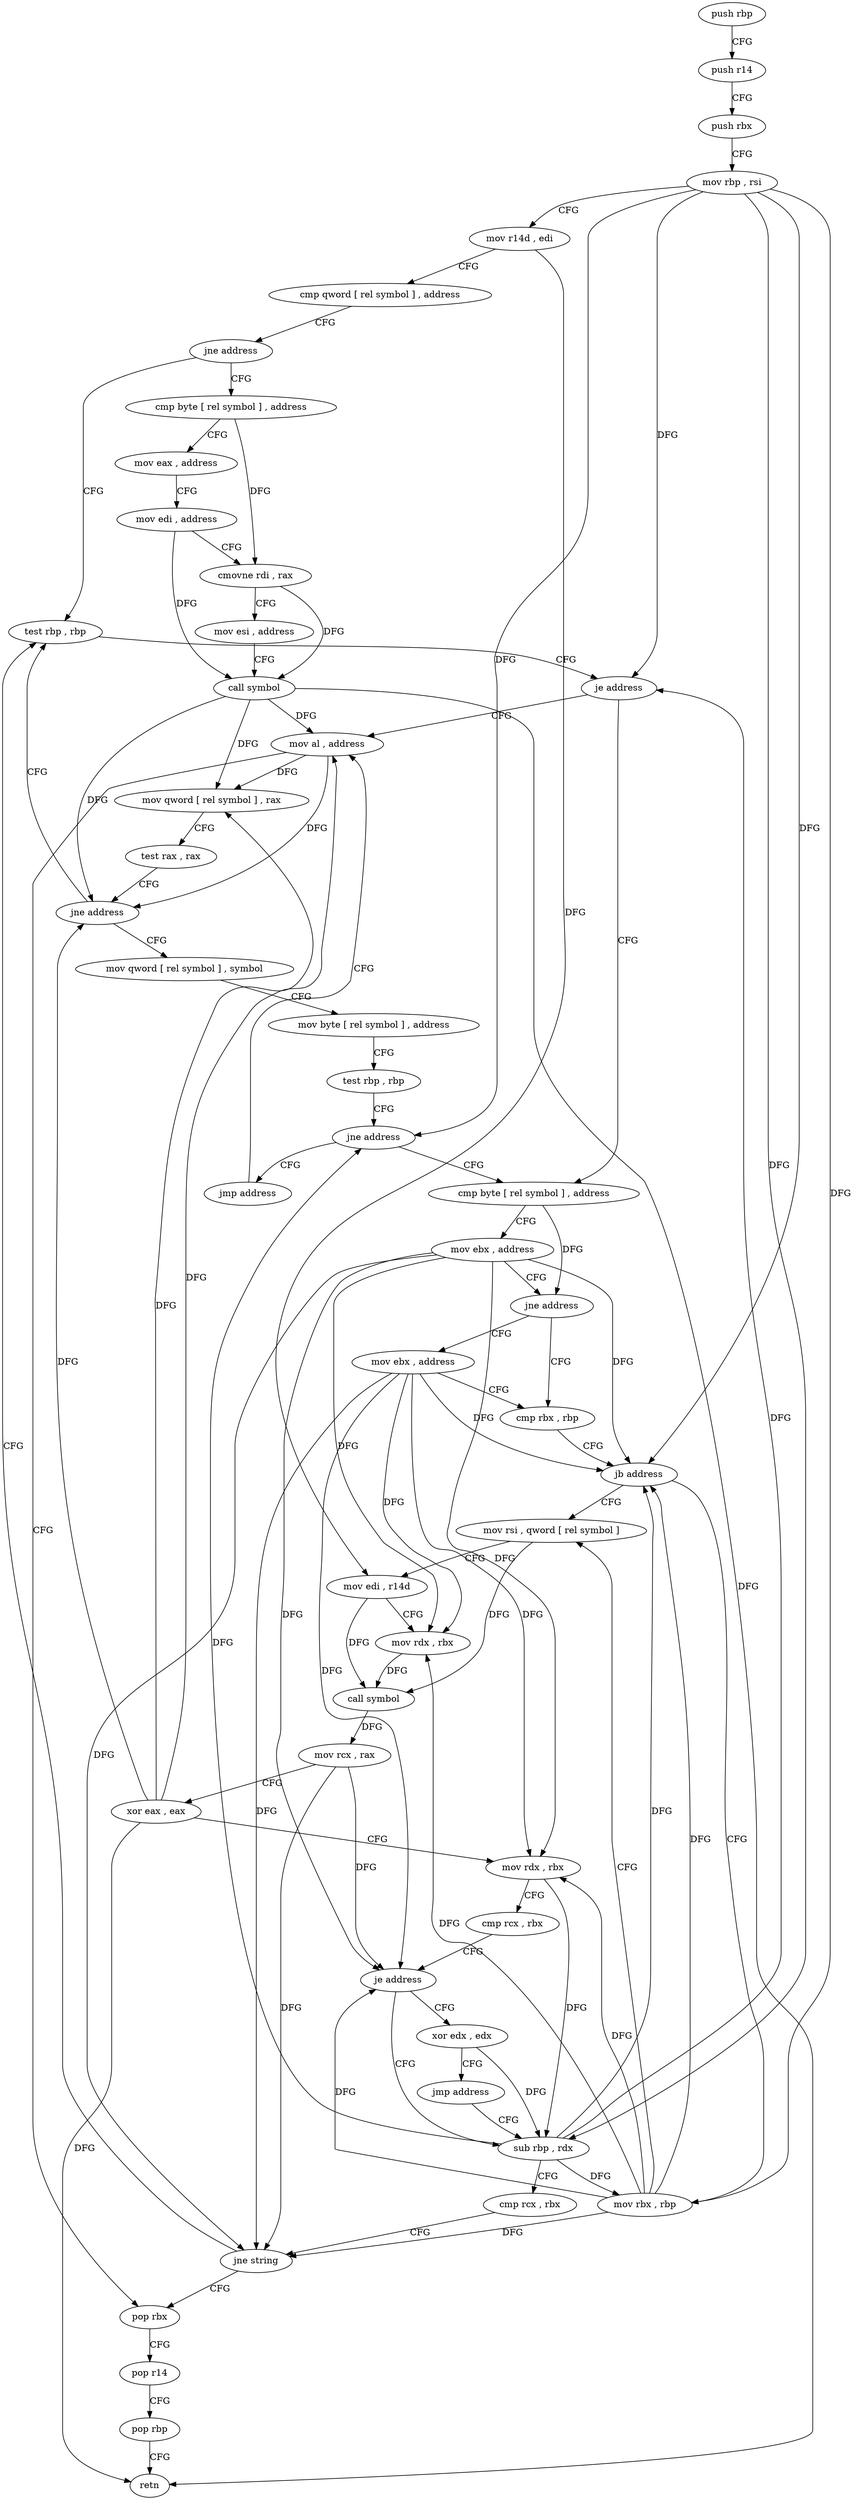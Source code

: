 digraph "func" {
"4228528" [label = "push rbp" ]
"4228529" [label = "push r14" ]
"4228531" [label = "push rbx" ]
"4228532" [label = "mov rbp , rsi" ]
"4228535" [label = "mov r14d , edi" ]
"4228538" [label = "cmp qword [ rel symbol ] , address" ]
"4228546" [label = "jne address" ]
"4228632" [label = "test rbp , rbp" ]
"4228548" [label = "cmp byte [ rel symbol ] , address" ]
"4228635" [label = "je address" ]
"4228699" [label = "mov al , address" ]
"4228637" [label = "cmp byte [ rel symbol ] , address" ]
"4228555" [label = "mov eax , address" ]
"4228560" [label = "mov edi , address" ]
"4228565" [label = "cmovne rdi , rax" ]
"4228569" [label = "mov esi , address" ]
"4228574" [label = "call symbol" ]
"4228579" [label = "mov qword [ rel symbol ] , rax" ]
"4228586" [label = "test rax , rax" ]
"4228589" [label = "jne address" ]
"4228591" [label = "mov qword [ rel symbol ] , symbol" ]
"4228701" [label = "pop rbx" ]
"4228644" [label = "mov ebx , address" ]
"4228649" [label = "jne address" ]
"4228656" [label = "cmp rbx , rbp" ]
"4228651" [label = "mov ebx , address" ]
"4228602" [label = "mov byte [ rel symbol ] , address" ]
"4228609" [label = "test rbp , rbp" ]
"4228612" [label = "jne address" ]
"4228614" [label = "jmp address" ]
"4228659" [label = "jb address" ]
"4228664" [label = "mov rsi , qword [ rel symbol ]" ]
"4228661" [label = "mov rbx , rbp" ]
"4228671" [label = "mov edi , r14d" ]
"4228674" [label = "mov rdx , rbx" ]
"4228677" [label = "call symbol" ]
"4228682" [label = "mov rcx , rax" ]
"4228685" [label = "xor eax , eax" ]
"4228687" [label = "mov rdx , rbx" ]
"4228690" [label = "cmp rcx , rbx" ]
"4228693" [label = "je address" ]
"4228624" [label = "sub rbp , rdx" ]
"4228695" [label = "xor edx , edx" ]
"4228627" [label = "cmp rcx , rbx" ]
"4228630" [label = "jne string" ]
"4228697" [label = "jmp address" ]
"4228702" [label = "pop r14" ]
"4228704" [label = "pop rbp" ]
"4228705" [label = "retn" ]
"4228528" -> "4228529" [ label = "CFG" ]
"4228529" -> "4228531" [ label = "CFG" ]
"4228531" -> "4228532" [ label = "CFG" ]
"4228532" -> "4228535" [ label = "CFG" ]
"4228532" -> "4228635" [ label = "DFG" ]
"4228532" -> "4228659" [ label = "DFG" ]
"4228532" -> "4228612" [ label = "DFG" ]
"4228532" -> "4228661" [ label = "DFG" ]
"4228532" -> "4228624" [ label = "DFG" ]
"4228535" -> "4228538" [ label = "CFG" ]
"4228535" -> "4228671" [ label = "DFG" ]
"4228538" -> "4228546" [ label = "CFG" ]
"4228546" -> "4228632" [ label = "CFG" ]
"4228546" -> "4228548" [ label = "CFG" ]
"4228632" -> "4228635" [ label = "CFG" ]
"4228548" -> "4228555" [ label = "CFG" ]
"4228548" -> "4228565" [ label = "DFG" ]
"4228635" -> "4228699" [ label = "CFG" ]
"4228635" -> "4228637" [ label = "CFG" ]
"4228699" -> "4228701" [ label = "CFG" ]
"4228699" -> "4228579" [ label = "DFG" ]
"4228699" -> "4228589" [ label = "DFG" ]
"4228637" -> "4228644" [ label = "CFG" ]
"4228637" -> "4228649" [ label = "DFG" ]
"4228555" -> "4228560" [ label = "CFG" ]
"4228560" -> "4228565" [ label = "CFG" ]
"4228560" -> "4228574" [ label = "DFG" ]
"4228565" -> "4228569" [ label = "CFG" ]
"4228565" -> "4228574" [ label = "DFG" ]
"4228569" -> "4228574" [ label = "CFG" ]
"4228574" -> "4228579" [ label = "DFG" ]
"4228574" -> "4228699" [ label = "DFG" ]
"4228574" -> "4228589" [ label = "DFG" ]
"4228574" -> "4228705" [ label = "DFG" ]
"4228579" -> "4228586" [ label = "CFG" ]
"4228586" -> "4228589" [ label = "CFG" ]
"4228589" -> "4228632" [ label = "CFG" ]
"4228589" -> "4228591" [ label = "CFG" ]
"4228591" -> "4228602" [ label = "CFG" ]
"4228701" -> "4228702" [ label = "CFG" ]
"4228644" -> "4228649" [ label = "CFG" ]
"4228644" -> "4228659" [ label = "DFG" ]
"4228644" -> "4228674" [ label = "DFG" ]
"4228644" -> "4228687" [ label = "DFG" ]
"4228644" -> "4228693" [ label = "DFG" ]
"4228644" -> "4228630" [ label = "DFG" ]
"4228649" -> "4228656" [ label = "CFG" ]
"4228649" -> "4228651" [ label = "CFG" ]
"4228656" -> "4228659" [ label = "CFG" ]
"4228651" -> "4228656" [ label = "CFG" ]
"4228651" -> "4228659" [ label = "DFG" ]
"4228651" -> "4228674" [ label = "DFG" ]
"4228651" -> "4228687" [ label = "DFG" ]
"4228651" -> "4228693" [ label = "DFG" ]
"4228651" -> "4228630" [ label = "DFG" ]
"4228602" -> "4228609" [ label = "CFG" ]
"4228609" -> "4228612" [ label = "CFG" ]
"4228612" -> "4228637" [ label = "CFG" ]
"4228612" -> "4228614" [ label = "CFG" ]
"4228614" -> "4228699" [ label = "CFG" ]
"4228659" -> "4228664" [ label = "CFG" ]
"4228659" -> "4228661" [ label = "CFG" ]
"4228664" -> "4228671" [ label = "CFG" ]
"4228664" -> "4228677" [ label = "DFG" ]
"4228661" -> "4228664" [ label = "CFG" ]
"4228661" -> "4228674" [ label = "DFG" ]
"4228661" -> "4228687" [ label = "DFG" ]
"4228661" -> "4228693" [ label = "DFG" ]
"4228661" -> "4228659" [ label = "DFG" ]
"4228661" -> "4228630" [ label = "DFG" ]
"4228671" -> "4228674" [ label = "CFG" ]
"4228671" -> "4228677" [ label = "DFG" ]
"4228674" -> "4228677" [ label = "DFG" ]
"4228677" -> "4228682" [ label = "DFG" ]
"4228682" -> "4228685" [ label = "CFG" ]
"4228682" -> "4228693" [ label = "DFG" ]
"4228682" -> "4228630" [ label = "DFG" ]
"4228685" -> "4228687" [ label = "CFG" ]
"4228685" -> "4228699" [ label = "DFG" ]
"4228685" -> "4228579" [ label = "DFG" ]
"4228685" -> "4228589" [ label = "DFG" ]
"4228685" -> "4228705" [ label = "DFG" ]
"4228687" -> "4228690" [ label = "CFG" ]
"4228687" -> "4228624" [ label = "DFG" ]
"4228690" -> "4228693" [ label = "CFG" ]
"4228693" -> "4228624" [ label = "CFG" ]
"4228693" -> "4228695" [ label = "CFG" ]
"4228624" -> "4228627" [ label = "CFG" ]
"4228624" -> "4228635" [ label = "DFG" ]
"4228624" -> "4228659" [ label = "DFG" ]
"4228624" -> "4228612" [ label = "DFG" ]
"4228624" -> "4228661" [ label = "DFG" ]
"4228695" -> "4228697" [ label = "CFG" ]
"4228695" -> "4228624" [ label = "DFG" ]
"4228627" -> "4228630" [ label = "CFG" ]
"4228630" -> "4228701" [ label = "CFG" ]
"4228630" -> "4228632" [ label = "CFG" ]
"4228697" -> "4228624" [ label = "CFG" ]
"4228702" -> "4228704" [ label = "CFG" ]
"4228704" -> "4228705" [ label = "CFG" ]
}

